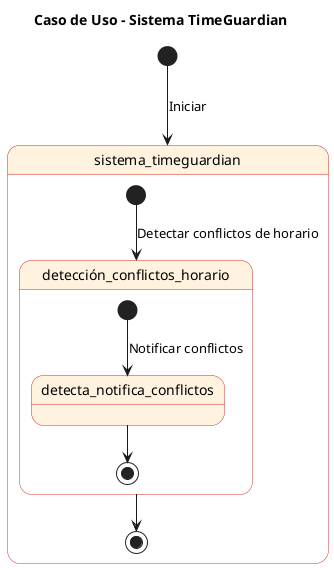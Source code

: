 @startuml

skinparam state {
    BackgroundColor #fff3e0
    BorderColor #d32f2f
}

skinparam note {
    BackgroundColor #e1bee7
}

title Caso de Uso - Sistema TimeGuardian

[*] --> sistema_timeguardian: Iniciar
state sistema_timeguardian {
    [*] --> detección_conflictos_horario: Detectar conflictos de horario

    state detección_conflictos_horario {
        [*] --> detecta_notifica_conflictos: Notificar conflictos
        detecta_notifica_conflictos --> [*]
    }

    detección_conflictos_horario --> [*]
}

@enduml
